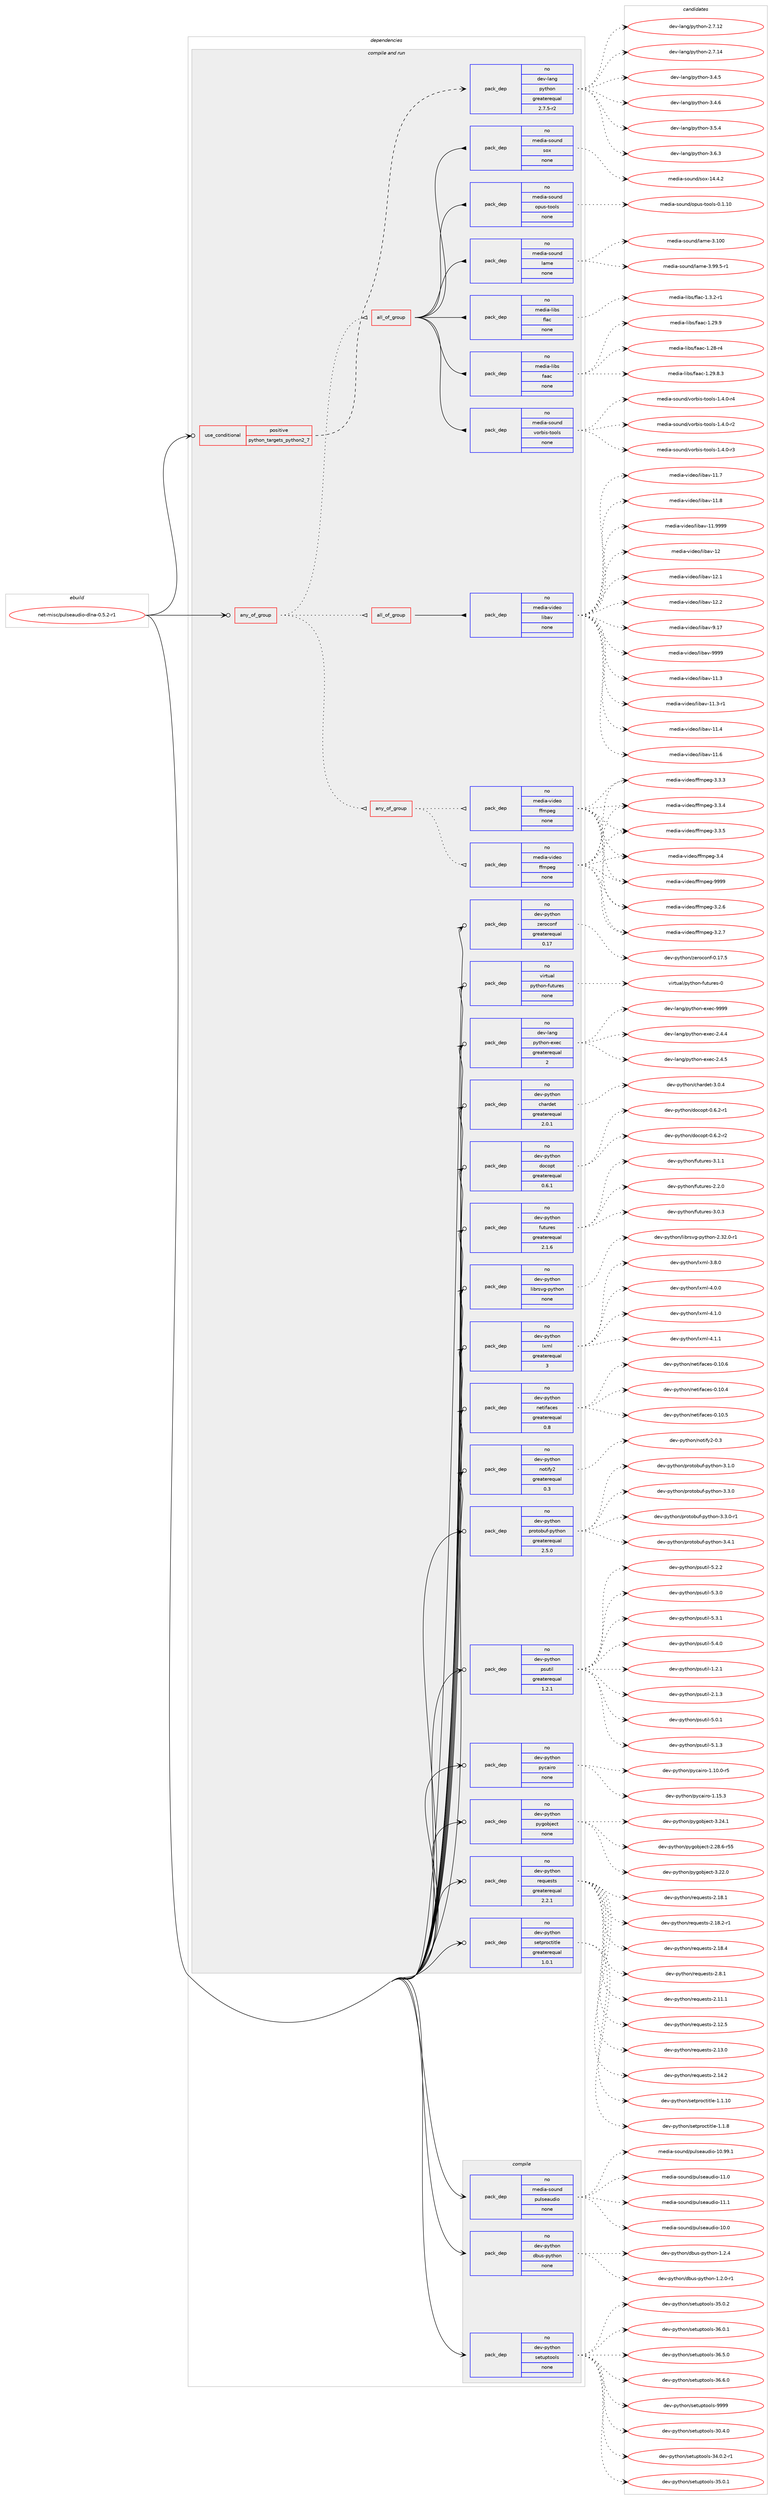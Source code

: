 digraph prolog {

# *************
# Graph options
# *************

newrank=true;
concentrate=true;
compound=true;
graph [rankdir=LR,fontname=Helvetica,fontsize=10,ranksep=1.5];#, ranksep=2.5, nodesep=0.2];
edge  [arrowhead=vee];
node  [fontname=Helvetica,fontsize=10];

# **********
# The ebuild
# **********

subgraph cluster_leftcol {
color=gray;
rank=same;
label=<<i>ebuild</i>>;
id [label="net-misc/pulseaudio-dlna-0.5.2-r1", color=red, width=4, href="../net-misc/pulseaudio-dlna-0.5.2-r1.svg"];
}

# ****************
# The dependencies
# ****************

subgraph cluster_midcol {
color=gray;
label=<<i>dependencies</i>>;
subgraph cluster_compile {
fillcolor="#eeeeee";
style=filled;
label=<<i>compile</i>>;
subgraph pack902 {
dependency1317 [label=<<TABLE BORDER="0" CELLBORDER="1" CELLSPACING="0" CELLPADDING="4" WIDTH="220"><TR><TD ROWSPAN="6" CELLPADDING="30">pack_dep</TD></TR><TR><TD WIDTH="110">no</TD></TR><TR><TD>dev-python</TD></TR><TR><TD>dbus-python</TD></TR><TR><TD>none</TD></TR><TR><TD></TD></TR></TABLE>>, shape=none, color=blue];
}
id:e -> dependency1317:w [weight=20,style="solid",arrowhead="vee"];
subgraph pack903 {
dependency1318 [label=<<TABLE BORDER="0" CELLBORDER="1" CELLSPACING="0" CELLPADDING="4" WIDTH="220"><TR><TD ROWSPAN="6" CELLPADDING="30">pack_dep</TD></TR><TR><TD WIDTH="110">no</TD></TR><TR><TD>dev-python</TD></TR><TR><TD>setuptools</TD></TR><TR><TD>none</TD></TR><TR><TD></TD></TR></TABLE>>, shape=none, color=blue];
}
id:e -> dependency1318:w [weight=20,style="solid",arrowhead="vee"];
subgraph pack904 {
dependency1319 [label=<<TABLE BORDER="0" CELLBORDER="1" CELLSPACING="0" CELLPADDING="4" WIDTH="220"><TR><TD ROWSPAN="6" CELLPADDING="30">pack_dep</TD></TR><TR><TD WIDTH="110">no</TD></TR><TR><TD>media-sound</TD></TR><TR><TD>pulseaudio</TD></TR><TR><TD>none</TD></TR><TR><TD></TD></TR></TABLE>>, shape=none, color=blue];
}
id:e -> dependency1319:w [weight=20,style="solid",arrowhead="vee"];
}
subgraph cluster_compileandrun {
fillcolor="#eeeeee";
style=filled;
label=<<i>compile and run</i>>;
subgraph any13 {
dependency1320 [label=<<TABLE BORDER="0" CELLBORDER="1" CELLSPACING="0" CELLPADDING="4"><TR><TD CELLPADDING="10">any_of_group</TD></TR></TABLE>>, shape=none, color=red];subgraph any14 {
dependency1321 [label=<<TABLE BORDER="0" CELLBORDER="1" CELLSPACING="0" CELLPADDING="4"><TR><TD CELLPADDING="10">any_of_group</TD></TR></TABLE>>, shape=none, color=red];subgraph pack905 {
dependency1322 [label=<<TABLE BORDER="0" CELLBORDER="1" CELLSPACING="0" CELLPADDING="4" WIDTH="220"><TR><TD ROWSPAN="6" CELLPADDING="30">pack_dep</TD></TR><TR><TD WIDTH="110">no</TD></TR><TR><TD>media-video</TD></TR><TR><TD>ffmpeg</TD></TR><TR><TD>none</TD></TR><TR><TD></TD></TR></TABLE>>, shape=none, color=blue];
}
dependency1321:e -> dependency1322:w [weight=20,style="dotted",arrowhead="oinv"];
subgraph pack906 {
dependency1323 [label=<<TABLE BORDER="0" CELLBORDER="1" CELLSPACING="0" CELLPADDING="4" WIDTH="220"><TR><TD ROWSPAN="6" CELLPADDING="30">pack_dep</TD></TR><TR><TD WIDTH="110">no</TD></TR><TR><TD>media-video</TD></TR><TR><TD>ffmpeg</TD></TR><TR><TD>none</TD></TR><TR><TD></TD></TR></TABLE>>, shape=none, color=blue];
}
dependency1321:e -> dependency1323:w [weight=20,style="dotted",arrowhead="oinv"];
}
dependency1320:e -> dependency1321:w [weight=20,style="dotted",arrowhead="oinv"];
subgraph all1 {
dependency1324 [label=<<TABLE BORDER="0" CELLBORDER="1" CELLSPACING="0" CELLPADDING="4"><TR><TD CELLPADDING="10">all_of_group</TD></TR></TABLE>>, shape=none, color=red];subgraph pack907 {
dependency1325 [label=<<TABLE BORDER="0" CELLBORDER="1" CELLSPACING="0" CELLPADDING="4" WIDTH="220"><TR><TD ROWSPAN="6" CELLPADDING="30">pack_dep</TD></TR><TR><TD WIDTH="110">no</TD></TR><TR><TD>media-video</TD></TR><TR><TD>libav</TD></TR><TR><TD>none</TD></TR><TR><TD></TD></TR></TABLE>>, shape=none, color=blue];
}
dependency1324:e -> dependency1325:w [weight=20,style="solid",arrowhead="inv"];
}
dependency1320:e -> dependency1324:w [weight=20,style="dotted",arrowhead="oinv"];
subgraph all2 {
dependency1326 [label=<<TABLE BORDER="0" CELLBORDER="1" CELLSPACING="0" CELLPADDING="4"><TR><TD CELLPADDING="10">all_of_group</TD></TR></TABLE>>, shape=none, color=red];subgraph pack908 {
dependency1327 [label=<<TABLE BORDER="0" CELLBORDER="1" CELLSPACING="0" CELLPADDING="4" WIDTH="220"><TR><TD ROWSPAN="6" CELLPADDING="30">pack_dep</TD></TR><TR><TD WIDTH="110">no</TD></TR><TR><TD>media-libs</TD></TR><TR><TD>faac</TD></TR><TR><TD>none</TD></TR><TR><TD></TD></TR></TABLE>>, shape=none, color=blue];
}
dependency1326:e -> dependency1327:w [weight=20,style="solid",arrowhead="inv"];
subgraph pack909 {
dependency1328 [label=<<TABLE BORDER="0" CELLBORDER="1" CELLSPACING="0" CELLPADDING="4" WIDTH="220"><TR><TD ROWSPAN="6" CELLPADDING="30">pack_dep</TD></TR><TR><TD WIDTH="110">no</TD></TR><TR><TD>media-libs</TD></TR><TR><TD>flac</TD></TR><TR><TD>none</TD></TR><TR><TD></TD></TR></TABLE>>, shape=none, color=blue];
}
dependency1326:e -> dependency1328:w [weight=20,style="solid",arrowhead="inv"];
subgraph pack910 {
dependency1329 [label=<<TABLE BORDER="0" CELLBORDER="1" CELLSPACING="0" CELLPADDING="4" WIDTH="220"><TR><TD ROWSPAN="6" CELLPADDING="30">pack_dep</TD></TR><TR><TD WIDTH="110">no</TD></TR><TR><TD>media-sound</TD></TR><TR><TD>lame</TD></TR><TR><TD>none</TD></TR><TR><TD></TD></TR></TABLE>>, shape=none, color=blue];
}
dependency1326:e -> dependency1329:w [weight=20,style="solid",arrowhead="inv"];
subgraph pack911 {
dependency1330 [label=<<TABLE BORDER="0" CELLBORDER="1" CELLSPACING="0" CELLPADDING="4" WIDTH="220"><TR><TD ROWSPAN="6" CELLPADDING="30">pack_dep</TD></TR><TR><TD WIDTH="110">no</TD></TR><TR><TD>media-sound</TD></TR><TR><TD>opus-tools</TD></TR><TR><TD>none</TD></TR><TR><TD></TD></TR></TABLE>>, shape=none, color=blue];
}
dependency1326:e -> dependency1330:w [weight=20,style="solid",arrowhead="inv"];
subgraph pack912 {
dependency1331 [label=<<TABLE BORDER="0" CELLBORDER="1" CELLSPACING="0" CELLPADDING="4" WIDTH="220"><TR><TD ROWSPAN="6" CELLPADDING="30">pack_dep</TD></TR><TR><TD WIDTH="110">no</TD></TR><TR><TD>media-sound</TD></TR><TR><TD>sox</TD></TR><TR><TD>none</TD></TR><TR><TD></TD></TR></TABLE>>, shape=none, color=blue];
}
dependency1326:e -> dependency1331:w [weight=20,style="solid",arrowhead="inv"];
subgraph pack913 {
dependency1332 [label=<<TABLE BORDER="0" CELLBORDER="1" CELLSPACING="0" CELLPADDING="4" WIDTH="220"><TR><TD ROWSPAN="6" CELLPADDING="30">pack_dep</TD></TR><TR><TD WIDTH="110">no</TD></TR><TR><TD>media-sound</TD></TR><TR><TD>vorbis-tools</TD></TR><TR><TD>none</TD></TR><TR><TD></TD></TR></TABLE>>, shape=none, color=blue];
}
dependency1326:e -> dependency1332:w [weight=20,style="solid",arrowhead="inv"];
}
dependency1320:e -> dependency1326:w [weight=20,style="dotted",arrowhead="oinv"];
}
id:e -> dependency1320:w [weight=20,style="solid",arrowhead="odotvee"];
subgraph cond404 {
dependency1333 [label=<<TABLE BORDER="0" CELLBORDER="1" CELLSPACING="0" CELLPADDING="4"><TR><TD ROWSPAN="3" CELLPADDING="10">use_conditional</TD></TR><TR><TD>positive</TD></TR><TR><TD>python_targets_python2_7</TD></TR></TABLE>>, shape=none, color=red];
subgraph pack914 {
dependency1334 [label=<<TABLE BORDER="0" CELLBORDER="1" CELLSPACING="0" CELLPADDING="4" WIDTH="220"><TR><TD ROWSPAN="6" CELLPADDING="30">pack_dep</TD></TR><TR><TD WIDTH="110">no</TD></TR><TR><TD>dev-lang</TD></TR><TR><TD>python</TD></TR><TR><TD>greaterequal</TD></TR><TR><TD>2.7.5-r2</TD></TR></TABLE>>, shape=none, color=blue];
}
dependency1333:e -> dependency1334:w [weight=20,style="dashed",arrowhead="vee"];
}
id:e -> dependency1333:w [weight=20,style="solid",arrowhead="odotvee"];
subgraph pack915 {
dependency1335 [label=<<TABLE BORDER="0" CELLBORDER="1" CELLSPACING="0" CELLPADDING="4" WIDTH="220"><TR><TD ROWSPAN="6" CELLPADDING="30">pack_dep</TD></TR><TR><TD WIDTH="110">no</TD></TR><TR><TD>dev-lang</TD></TR><TR><TD>python-exec</TD></TR><TR><TD>greaterequal</TD></TR><TR><TD>2</TD></TR></TABLE>>, shape=none, color=blue];
}
id:e -> dependency1335:w [weight=20,style="solid",arrowhead="odotvee"];
subgraph pack916 {
dependency1336 [label=<<TABLE BORDER="0" CELLBORDER="1" CELLSPACING="0" CELLPADDING="4" WIDTH="220"><TR><TD ROWSPAN="6" CELLPADDING="30">pack_dep</TD></TR><TR><TD WIDTH="110">no</TD></TR><TR><TD>dev-python</TD></TR><TR><TD>chardet</TD></TR><TR><TD>greaterequal</TD></TR><TR><TD>2.0.1</TD></TR></TABLE>>, shape=none, color=blue];
}
id:e -> dependency1336:w [weight=20,style="solid",arrowhead="odotvee"];
subgraph pack917 {
dependency1337 [label=<<TABLE BORDER="0" CELLBORDER="1" CELLSPACING="0" CELLPADDING="4" WIDTH="220"><TR><TD ROWSPAN="6" CELLPADDING="30">pack_dep</TD></TR><TR><TD WIDTH="110">no</TD></TR><TR><TD>dev-python</TD></TR><TR><TD>docopt</TD></TR><TR><TD>greaterequal</TD></TR><TR><TD>0.6.1</TD></TR></TABLE>>, shape=none, color=blue];
}
id:e -> dependency1337:w [weight=20,style="solid",arrowhead="odotvee"];
subgraph pack918 {
dependency1338 [label=<<TABLE BORDER="0" CELLBORDER="1" CELLSPACING="0" CELLPADDING="4" WIDTH="220"><TR><TD ROWSPAN="6" CELLPADDING="30">pack_dep</TD></TR><TR><TD WIDTH="110">no</TD></TR><TR><TD>dev-python</TD></TR><TR><TD>futures</TD></TR><TR><TD>greaterequal</TD></TR><TR><TD>2.1.6</TD></TR></TABLE>>, shape=none, color=blue];
}
id:e -> dependency1338:w [weight=20,style="solid",arrowhead="odotvee"];
subgraph pack919 {
dependency1339 [label=<<TABLE BORDER="0" CELLBORDER="1" CELLSPACING="0" CELLPADDING="4" WIDTH="220"><TR><TD ROWSPAN="6" CELLPADDING="30">pack_dep</TD></TR><TR><TD WIDTH="110">no</TD></TR><TR><TD>dev-python</TD></TR><TR><TD>librsvg-python</TD></TR><TR><TD>none</TD></TR><TR><TD></TD></TR></TABLE>>, shape=none, color=blue];
}
id:e -> dependency1339:w [weight=20,style="solid",arrowhead="odotvee"];
subgraph pack920 {
dependency1340 [label=<<TABLE BORDER="0" CELLBORDER="1" CELLSPACING="0" CELLPADDING="4" WIDTH="220"><TR><TD ROWSPAN="6" CELLPADDING="30">pack_dep</TD></TR><TR><TD WIDTH="110">no</TD></TR><TR><TD>dev-python</TD></TR><TR><TD>lxml</TD></TR><TR><TD>greaterequal</TD></TR><TR><TD>3</TD></TR></TABLE>>, shape=none, color=blue];
}
id:e -> dependency1340:w [weight=20,style="solid",arrowhead="odotvee"];
subgraph pack921 {
dependency1341 [label=<<TABLE BORDER="0" CELLBORDER="1" CELLSPACING="0" CELLPADDING="4" WIDTH="220"><TR><TD ROWSPAN="6" CELLPADDING="30">pack_dep</TD></TR><TR><TD WIDTH="110">no</TD></TR><TR><TD>dev-python</TD></TR><TR><TD>netifaces</TD></TR><TR><TD>greaterequal</TD></TR><TR><TD>0.8</TD></TR></TABLE>>, shape=none, color=blue];
}
id:e -> dependency1341:w [weight=20,style="solid",arrowhead="odotvee"];
subgraph pack922 {
dependency1342 [label=<<TABLE BORDER="0" CELLBORDER="1" CELLSPACING="0" CELLPADDING="4" WIDTH="220"><TR><TD ROWSPAN="6" CELLPADDING="30">pack_dep</TD></TR><TR><TD WIDTH="110">no</TD></TR><TR><TD>dev-python</TD></TR><TR><TD>notify2</TD></TR><TR><TD>greaterequal</TD></TR><TR><TD>0.3</TD></TR></TABLE>>, shape=none, color=blue];
}
id:e -> dependency1342:w [weight=20,style="solid",arrowhead="odotvee"];
subgraph pack923 {
dependency1343 [label=<<TABLE BORDER="0" CELLBORDER="1" CELLSPACING="0" CELLPADDING="4" WIDTH="220"><TR><TD ROWSPAN="6" CELLPADDING="30">pack_dep</TD></TR><TR><TD WIDTH="110">no</TD></TR><TR><TD>dev-python</TD></TR><TR><TD>protobuf-python</TD></TR><TR><TD>greaterequal</TD></TR><TR><TD>2.5.0</TD></TR></TABLE>>, shape=none, color=blue];
}
id:e -> dependency1343:w [weight=20,style="solid",arrowhead="odotvee"];
subgraph pack924 {
dependency1344 [label=<<TABLE BORDER="0" CELLBORDER="1" CELLSPACING="0" CELLPADDING="4" WIDTH="220"><TR><TD ROWSPAN="6" CELLPADDING="30">pack_dep</TD></TR><TR><TD WIDTH="110">no</TD></TR><TR><TD>dev-python</TD></TR><TR><TD>psutil</TD></TR><TR><TD>greaterequal</TD></TR><TR><TD>1.2.1</TD></TR></TABLE>>, shape=none, color=blue];
}
id:e -> dependency1344:w [weight=20,style="solid",arrowhead="odotvee"];
subgraph pack925 {
dependency1345 [label=<<TABLE BORDER="0" CELLBORDER="1" CELLSPACING="0" CELLPADDING="4" WIDTH="220"><TR><TD ROWSPAN="6" CELLPADDING="30">pack_dep</TD></TR><TR><TD WIDTH="110">no</TD></TR><TR><TD>dev-python</TD></TR><TR><TD>pycairo</TD></TR><TR><TD>none</TD></TR><TR><TD></TD></TR></TABLE>>, shape=none, color=blue];
}
id:e -> dependency1345:w [weight=20,style="solid",arrowhead="odotvee"];
subgraph pack926 {
dependency1346 [label=<<TABLE BORDER="0" CELLBORDER="1" CELLSPACING="0" CELLPADDING="4" WIDTH="220"><TR><TD ROWSPAN="6" CELLPADDING="30">pack_dep</TD></TR><TR><TD WIDTH="110">no</TD></TR><TR><TD>dev-python</TD></TR><TR><TD>pygobject</TD></TR><TR><TD>none</TD></TR><TR><TD></TD></TR></TABLE>>, shape=none, color=blue];
}
id:e -> dependency1346:w [weight=20,style="solid",arrowhead="odotvee"];
subgraph pack927 {
dependency1347 [label=<<TABLE BORDER="0" CELLBORDER="1" CELLSPACING="0" CELLPADDING="4" WIDTH="220"><TR><TD ROWSPAN="6" CELLPADDING="30">pack_dep</TD></TR><TR><TD WIDTH="110">no</TD></TR><TR><TD>dev-python</TD></TR><TR><TD>requests</TD></TR><TR><TD>greaterequal</TD></TR><TR><TD>2.2.1</TD></TR></TABLE>>, shape=none, color=blue];
}
id:e -> dependency1347:w [weight=20,style="solid",arrowhead="odotvee"];
subgraph pack928 {
dependency1348 [label=<<TABLE BORDER="0" CELLBORDER="1" CELLSPACING="0" CELLPADDING="4" WIDTH="220"><TR><TD ROWSPAN="6" CELLPADDING="30">pack_dep</TD></TR><TR><TD WIDTH="110">no</TD></TR><TR><TD>dev-python</TD></TR><TR><TD>setproctitle</TD></TR><TR><TD>greaterequal</TD></TR><TR><TD>1.0.1</TD></TR></TABLE>>, shape=none, color=blue];
}
id:e -> dependency1348:w [weight=20,style="solid",arrowhead="odotvee"];
subgraph pack929 {
dependency1349 [label=<<TABLE BORDER="0" CELLBORDER="1" CELLSPACING="0" CELLPADDING="4" WIDTH="220"><TR><TD ROWSPAN="6" CELLPADDING="30">pack_dep</TD></TR><TR><TD WIDTH="110">no</TD></TR><TR><TD>dev-python</TD></TR><TR><TD>zeroconf</TD></TR><TR><TD>greaterequal</TD></TR><TR><TD>0.17</TD></TR></TABLE>>, shape=none, color=blue];
}
id:e -> dependency1349:w [weight=20,style="solid",arrowhead="odotvee"];
subgraph pack930 {
dependency1350 [label=<<TABLE BORDER="0" CELLBORDER="1" CELLSPACING="0" CELLPADDING="4" WIDTH="220"><TR><TD ROWSPAN="6" CELLPADDING="30">pack_dep</TD></TR><TR><TD WIDTH="110">no</TD></TR><TR><TD>virtual</TD></TR><TR><TD>python-futures</TD></TR><TR><TD>none</TD></TR><TR><TD></TD></TR></TABLE>>, shape=none, color=blue];
}
id:e -> dependency1350:w [weight=20,style="solid",arrowhead="odotvee"];
}
subgraph cluster_run {
fillcolor="#eeeeee";
style=filled;
label=<<i>run</i>>;
}
}

# **************
# The candidates
# **************

subgraph cluster_choices {
rank=same;
color=gray;
label=<<i>candidates</i>>;

subgraph choice902 {
color=black;
nodesep=1;
choice100101118451121211161041111104710098117115451121211161041111104549465046484511449 [label="dev-python/dbus-python-1.2.0-r1", color=red, width=4,href="../dev-python/dbus-python-1.2.0-r1.svg"];
choice10010111845112121116104111110471009811711545112121116104111110454946504652 [label="dev-python/dbus-python-1.2.4", color=red, width=4,href="../dev-python/dbus-python-1.2.4.svg"];
dependency1317:e -> choice100101118451121211161041111104710098117115451121211161041111104549465046484511449:w [style=dotted,weight="100"];
dependency1317:e -> choice10010111845112121116104111110471009811711545112121116104111110454946504652:w [style=dotted,weight="100"];
}
subgraph choice903 {
color=black;
nodesep=1;
choice100101118451121211161041111104711510111611711211611111110811545514846524648 [label="dev-python/setuptools-30.4.0", color=red, width=4,href="../dev-python/setuptools-30.4.0.svg"];
choice1001011184511212111610411111047115101116117112116111111108115455152464846504511449 [label="dev-python/setuptools-34.0.2-r1", color=red, width=4,href="../dev-python/setuptools-34.0.2-r1.svg"];
choice100101118451121211161041111104711510111611711211611111110811545515346484649 [label="dev-python/setuptools-35.0.1", color=red, width=4,href="../dev-python/setuptools-35.0.1.svg"];
choice100101118451121211161041111104711510111611711211611111110811545515346484650 [label="dev-python/setuptools-35.0.2", color=red, width=4,href="../dev-python/setuptools-35.0.2.svg"];
choice100101118451121211161041111104711510111611711211611111110811545515446484649 [label="dev-python/setuptools-36.0.1", color=red, width=4,href="../dev-python/setuptools-36.0.1.svg"];
choice100101118451121211161041111104711510111611711211611111110811545515446534648 [label="dev-python/setuptools-36.5.0", color=red, width=4,href="../dev-python/setuptools-36.5.0.svg"];
choice100101118451121211161041111104711510111611711211611111110811545515446544648 [label="dev-python/setuptools-36.6.0", color=red, width=4,href="../dev-python/setuptools-36.6.0.svg"];
choice10010111845112121116104111110471151011161171121161111111081154557575757 [label="dev-python/setuptools-9999", color=red, width=4,href="../dev-python/setuptools-9999.svg"];
dependency1318:e -> choice100101118451121211161041111104711510111611711211611111110811545514846524648:w [style=dotted,weight="100"];
dependency1318:e -> choice1001011184511212111610411111047115101116117112116111111108115455152464846504511449:w [style=dotted,weight="100"];
dependency1318:e -> choice100101118451121211161041111104711510111611711211611111110811545515346484649:w [style=dotted,weight="100"];
dependency1318:e -> choice100101118451121211161041111104711510111611711211611111110811545515346484650:w [style=dotted,weight="100"];
dependency1318:e -> choice100101118451121211161041111104711510111611711211611111110811545515446484649:w [style=dotted,weight="100"];
dependency1318:e -> choice100101118451121211161041111104711510111611711211611111110811545515446534648:w [style=dotted,weight="100"];
dependency1318:e -> choice100101118451121211161041111104711510111611711211611111110811545515446544648:w [style=dotted,weight="100"];
dependency1318:e -> choice10010111845112121116104111110471151011161171121161111111081154557575757:w [style=dotted,weight="100"];
}
subgraph choice904 {
color=black;
nodesep=1;
choice109101100105974511511111711010047112117108115101971171001051114549484648 [label="media-sound/pulseaudio-10.0", color=red, width=4,href="../media-sound/pulseaudio-10.0.svg"];
choice109101100105974511511111711010047112117108115101971171001051114549484657574649 [label="media-sound/pulseaudio-10.99.1", color=red, width=4,href="../media-sound/pulseaudio-10.99.1.svg"];
choice109101100105974511511111711010047112117108115101971171001051114549494648 [label="media-sound/pulseaudio-11.0", color=red, width=4,href="../media-sound/pulseaudio-11.0.svg"];
choice109101100105974511511111711010047112117108115101971171001051114549494649 [label="media-sound/pulseaudio-11.1", color=red, width=4,href="../media-sound/pulseaudio-11.1.svg"];
dependency1319:e -> choice109101100105974511511111711010047112117108115101971171001051114549484648:w [style=dotted,weight="100"];
dependency1319:e -> choice109101100105974511511111711010047112117108115101971171001051114549484657574649:w [style=dotted,weight="100"];
dependency1319:e -> choice109101100105974511511111711010047112117108115101971171001051114549494648:w [style=dotted,weight="100"];
dependency1319:e -> choice109101100105974511511111711010047112117108115101971171001051114549494649:w [style=dotted,weight="100"];
}
subgraph choice905 {
color=black;
nodesep=1;
choice109101100105974511810510010111147102102109112101103455146504654 [label="media-video/ffmpeg-3.2.6", color=red, width=4,href="../media-video/ffmpeg-3.2.6.svg"];
choice109101100105974511810510010111147102102109112101103455146504655 [label="media-video/ffmpeg-3.2.7", color=red, width=4,href="../media-video/ffmpeg-3.2.7.svg"];
choice109101100105974511810510010111147102102109112101103455146514651 [label="media-video/ffmpeg-3.3.3", color=red, width=4,href="../media-video/ffmpeg-3.3.3.svg"];
choice109101100105974511810510010111147102102109112101103455146514652 [label="media-video/ffmpeg-3.3.4", color=red, width=4,href="../media-video/ffmpeg-3.3.4.svg"];
choice109101100105974511810510010111147102102109112101103455146514653 [label="media-video/ffmpeg-3.3.5", color=red, width=4,href="../media-video/ffmpeg-3.3.5.svg"];
choice10910110010597451181051001011114710210210911210110345514652 [label="media-video/ffmpeg-3.4", color=red, width=4,href="../media-video/ffmpeg-3.4.svg"];
choice1091011001059745118105100101111471021021091121011034557575757 [label="media-video/ffmpeg-9999", color=red, width=4,href="../media-video/ffmpeg-9999.svg"];
dependency1322:e -> choice109101100105974511810510010111147102102109112101103455146504654:w [style=dotted,weight="100"];
dependency1322:e -> choice109101100105974511810510010111147102102109112101103455146504655:w [style=dotted,weight="100"];
dependency1322:e -> choice109101100105974511810510010111147102102109112101103455146514651:w [style=dotted,weight="100"];
dependency1322:e -> choice109101100105974511810510010111147102102109112101103455146514652:w [style=dotted,weight="100"];
dependency1322:e -> choice109101100105974511810510010111147102102109112101103455146514653:w [style=dotted,weight="100"];
dependency1322:e -> choice10910110010597451181051001011114710210210911210110345514652:w [style=dotted,weight="100"];
dependency1322:e -> choice1091011001059745118105100101111471021021091121011034557575757:w [style=dotted,weight="100"];
}
subgraph choice906 {
color=black;
nodesep=1;
choice109101100105974511810510010111147102102109112101103455146504654 [label="media-video/ffmpeg-3.2.6", color=red, width=4,href="../media-video/ffmpeg-3.2.6.svg"];
choice109101100105974511810510010111147102102109112101103455146504655 [label="media-video/ffmpeg-3.2.7", color=red, width=4,href="../media-video/ffmpeg-3.2.7.svg"];
choice109101100105974511810510010111147102102109112101103455146514651 [label="media-video/ffmpeg-3.3.3", color=red, width=4,href="../media-video/ffmpeg-3.3.3.svg"];
choice109101100105974511810510010111147102102109112101103455146514652 [label="media-video/ffmpeg-3.3.4", color=red, width=4,href="../media-video/ffmpeg-3.3.4.svg"];
choice109101100105974511810510010111147102102109112101103455146514653 [label="media-video/ffmpeg-3.3.5", color=red, width=4,href="../media-video/ffmpeg-3.3.5.svg"];
choice10910110010597451181051001011114710210210911210110345514652 [label="media-video/ffmpeg-3.4", color=red, width=4,href="../media-video/ffmpeg-3.4.svg"];
choice1091011001059745118105100101111471021021091121011034557575757 [label="media-video/ffmpeg-9999", color=red, width=4,href="../media-video/ffmpeg-9999.svg"];
dependency1323:e -> choice109101100105974511810510010111147102102109112101103455146504654:w [style=dotted,weight="100"];
dependency1323:e -> choice109101100105974511810510010111147102102109112101103455146504655:w [style=dotted,weight="100"];
dependency1323:e -> choice109101100105974511810510010111147102102109112101103455146514651:w [style=dotted,weight="100"];
dependency1323:e -> choice109101100105974511810510010111147102102109112101103455146514652:w [style=dotted,weight="100"];
dependency1323:e -> choice109101100105974511810510010111147102102109112101103455146514653:w [style=dotted,weight="100"];
dependency1323:e -> choice10910110010597451181051001011114710210210911210110345514652:w [style=dotted,weight="100"];
dependency1323:e -> choice1091011001059745118105100101111471021021091121011034557575757:w [style=dotted,weight="100"];
}
subgraph choice907 {
color=black;
nodesep=1;
choice10910110010597451181051001011114710810598971184549494651 [label="media-video/libav-11.3", color=red, width=4,href="../media-video/libav-11.3.svg"];
choice109101100105974511810510010111147108105989711845494946514511449 [label="media-video/libav-11.3-r1", color=red, width=4,href="../media-video/libav-11.3-r1.svg"];
choice10910110010597451181051001011114710810598971184549494652 [label="media-video/libav-11.4", color=red, width=4,href="../media-video/libav-11.4.svg"];
choice10910110010597451181051001011114710810598971184549494654 [label="media-video/libav-11.6", color=red, width=4,href="../media-video/libav-11.6.svg"];
choice10910110010597451181051001011114710810598971184549494655 [label="media-video/libav-11.7", color=red, width=4,href="../media-video/libav-11.7.svg"];
choice10910110010597451181051001011114710810598971184549494656 [label="media-video/libav-11.8", color=red, width=4,href="../media-video/libav-11.8.svg"];
choice10910110010597451181051001011114710810598971184549494657575757 [label="media-video/libav-11.9999", color=red, width=4,href="../media-video/libav-11.9999.svg"];
choice1091011001059745118105100101111471081059897118454950 [label="media-video/libav-12", color=red, width=4,href="../media-video/libav-12.svg"];
choice10910110010597451181051001011114710810598971184549504649 [label="media-video/libav-12.1", color=red, width=4,href="../media-video/libav-12.1.svg"];
choice10910110010597451181051001011114710810598971184549504650 [label="media-video/libav-12.2", color=red, width=4,href="../media-video/libav-12.2.svg"];
choice10910110010597451181051001011114710810598971184557464955 [label="media-video/libav-9.17", color=red, width=4,href="../media-video/libav-9.17.svg"];
choice10910110010597451181051001011114710810598971184557575757 [label="media-video/libav-9999", color=red, width=4,href="../media-video/libav-9999.svg"];
dependency1325:e -> choice10910110010597451181051001011114710810598971184549494651:w [style=dotted,weight="100"];
dependency1325:e -> choice109101100105974511810510010111147108105989711845494946514511449:w [style=dotted,weight="100"];
dependency1325:e -> choice10910110010597451181051001011114710810598971184549494652:w [style=dotted,weight="100"];
dependency1325:e -> choice10910110010597451181051001011114710810598971184549494654:w [style=dotted,weight="100"];
dependency1325:e -> choice10910110010597451181051001011114710810598971184549494655:w [style=dotted,weight="100"];
dependency1325:e -> choice10910110010597451181051001011114710810598971184549494656:w [style=dotted,weight="100"];
dependency1325:e -> choice10910110010597451181051001011114710810598971184549494657575757:w [style=dotted,weight="100"];
dependency1325:e -> choice1091011001059745118105100101111471081059897118454950:w [style=dotted,weight="100"];
dependency1325:e -> choice10910110010597451181051001011114710810598971184549504649:w [style=dotted,weight="100"];
dependency1325:e -> choice10910110010597451181051001011114710810598971184549504650:w [style=dotted,weight="100"];
dependency1325:e -> choice10910110010597451181051001011114710810598971184557464955:w [style=dotted,weight="100"];
dependency1325:e -> choice10910110010597451181051001011114710810598971184557575757:w [style=dotted,weight="100"];
}
subgraph choice908 {
color=black;
nodesep=1;
choice1091011001059745108105981154710297979945494650564511452 [label="media-libs/faac-1.28-r4", color=red, width=4,href="../media-libs/faac-1.28-r4.svg"];
choice10910110010597451081059811547102979799454946505746564651 [label="media-libs/faac-1.29.8.3", color=red, width=4,href="../media-libs/faac-1.29.8.3.svg"];
choice1091011001059745108105981154710297979945494650574657 [label="media-libs/faac-1.29.9", color=red, width=4,href="../media-libs/faac-1.29.9.svg"];
dependency1327:e -> choice1091011001059745108105981154710297979945494650564511452:w [style=dotted,weight="100"];
dependency1327:e -> choice10910110010597451081059811547102979799454946505746564651:w [style=dotted,weight="100"];
dependency1327:e -> choice1091011001059745108105981154710297979945494650574657:w [style=dotted,weight="100"];
}
subgraph choice909 {
color=black;
nodesep=1;
choice1091011001059745108105981154710210897994549465146504511449 [label="media-libs/flac-1.3.2-r1", color=red, width=4,href="../media-libs/flac-1.3.2-r1.svg"];
dependency1328:e -> choice1091011001059745108105981154710210897994549465146504511449:w [style=dotted,weight="100"];
}
subgraph choice910 {
color=black;
nodesep=1;
choice10910110010597451151111171101004710897109101455146494848 [label="media-sound/lame-3.100", color=red, width=4,href="../media-sound/lame-3.100.svg"];
choice10910110010597451151111171101004710897109101455146575746534511449 [label="media-sound/lame-3.99.5-r1", color=red, width=4,href="../media-sound/lame-3.99.5-r1.svg"];
dependency1329:e -> choice10910110010597451151111171101004710897109101455146494848:w [style=dotted,weight="100"];
dependency1329:e -> choice10910110010597451151111171101004710897109101455146575746534511449:w [style=dotted,weight="100"];
}
subgraph choice911 {
color=black;
nodesep=1;
choice1091011001059745115111117110100471111121171154511611111110811545484649464948 [label="media-sound/opus-tools-0.1.10", color=red, width=4,href="../media-sound/opus-tools-0.1.10.svg"];
dependency1330:e -> choice1091011001059745115111117110100471111121171154511611111110811545484649464948:w [style=dotted,weight="100"];
}
subgraph choice912 {
color=black;
nodesep=1;
choice10910110010597451151111171101004711511112045495246524650 [label="media-sound/sox-14.4.2", color=red, width=4,href="../media-sound/sox-14.4.2.svg"];
dependency1331:e -> choice10910110010597451151111171101004711511112045495246524650:w [style=dotted,weight="100"];
}
subgraph choice913 {
color=black;
nodesep=1;
choice10910110010597451151111171101004711811111498105115451161111111081154549465246484511450 [label="media-sound/vorbis-tools-1.4.0-r2", color=red, width=4,href="../media-sound/vorbis-tools-1.4.0-r2.svg"];
choice10910110010597451151111171101004711811111498105115451161111111081154549465246484511451 [label="media-sound/vorbis-tools-1.4.0-r3", color=red, width=4,href="../media-sound/vorbis-tools-1.4.0-r3.svg"];
choice10910110010597451151111171101004711811111498105115451161111111081154549465246484511452 [label="media-sound/vorbis-tools-1.4.0-r4", color=red, width=4,href="../media-sound/vorbis-tools-1.4.0-r4.svg"];
dependency1332:e -> choice10910110010597451151111171101004711811111498105115451161111111081154549465246484511450:w [style=dotted,weight="100"];
dependency1332:e -> choice10910110010597451151111171101004711811111498105115451161111111081154549465246484511451:w [style=dotted,weight="100"];
dependency1332:e -> choice10910110010597451151111171101004711811111498105115451161111111081154549465246484511452:w [style=dotted,weight="100"];
}
subgraph choice914 {
color=black;
nodesep=1;
choice10010111845108971101034711212111610411111045504655464950 [label="dev-lang/python-2.7.12", color=red, width=4,href="../dev-lang/python-2.7.12.svg"];
choice10010111845108971101034711212111610411111045504655464952 [label="dev-lang/python-2.7.14", color=red, width=4,href="../dev-lang/python-2.7.14.svg"];
choice100101118451089711010347112121116104111110455146524653 [label="dev-lang/python-3.4.5", color=red, width=4,href="../dev-lang/python-3.4.5.svg"];
choice100101118451089711010347112121116104111110455146524654 [label="dev-lang/python-3.4.6", color=red, width=4,href="../dev-lang/python-3.4.6.svg"];
choice100101118451089711010347112121116104111110455146534652 [label="dev-lang/python-3.5.4", color=red, width=4,href="../dev-lang/python-3.5.4.svg"];
choice100101118451089711010347112121116104111110455146544651 [label="dev-lang/python-3.6.3", color=red, width=4,href="../dev-lang/python-3.6.3.svg"];
dependency1334:e -> choice10010111845108971101034711212111610411111045504655464950:w [style=dotted,weight="100"];
dependency1334:e -> choice10010111845108971101034711212111610411111045504655464952:w [style=dotted,weight="100"];
dependency1334:e -> choice100101118451089711010347112121116104111110455146524653:w [style=dotted,weight="100"];
dependency1334:e -> choice100101118451089711010347112121116104111110455146524654:w [style=dotted,weight="100"];
dependency1334:e -> choice100101118451089711010347112121116104111110455146534652:w [style=dotted,weight="100"];
dependency1334:e -> choice100101118451089711010347112121116104111110455146544651:w [style=dotted,weight="100"];
}
subgraph choice915 {
color=black;
nodesep=1;
choice1001011184510897110103471121211161041111104510112010199455046524652 [label="dev-lang/python-exec-2.4.4", color=red, width=4,href="../dev-lang/python-exec-2.4.4.svg"];
choice1001011184510897110103471121211161041111104510112010199455046524653 [label="dev-lang/python-exec-2.4.5", color=red, width=4,href="../dev-lang/python-exec-2.4.5.svg"];
choice10010111845108971101034711212111610411111045101120101994557575757 [label="dev-lang/python-exec-9999", color=red, width=4,href="../dev-lang/python-exec-9999.svg"];
dependency1335:e -> choice1001011184510897110103471121211161041111104510112010199455046524652:w [style=dotted,weight="100"];
dependency1335:e -> choice1001011184510897110103471121211161041111104510112010199455046524653:w [style=dotted,weight="100"];
dependency1335:e -> choice10010111845108971101034711212111610411111045101120101994557575757:w [style=dotted,weight="100"];
}
subgraph choice916 {
color=black;
nodesep=1;
choice10010111845112121116104111110479910497114100101116455146484652 [label="dev-python/chardet-3.0.4", color=red, width=4,href="../dev-python/chardet-3.0.4.svg"];
dependency1336:e -> choice10010111845112121116104111110479910497114100101116455146484652:w [style=dotted,weight="100"];
}
subgraph choice917 {
color=black;
nodesep=1;
choice1001011184511212111610411111047100111991111121164548465446504511449 [label="dev-python/docopt-0.6.2-r1", color=red, width=4,href="../dev-python/docopt-0.6.2-r1.svg"];
choice1001011184511212111610411111047100111991111121164548465446504511450 [label="dev-python/docopt-0.6.2-r2", color=red, width=4,href="../dev-python/docopt-0.6.2-r2.svg"];
dependency1337:e -> choice1001011184511212111610411111047100111991111121164548465446504511449:w [style=dotted,weight="100"];
dependency1337:e -> choice1001011184511212111610411111047100111991111121164548465446504511450:w [style=dotted,weight="100"];
}
subgraph choice918 {
color=black;
nodesep=1;
choice1001011184511212111610411111047102117116117114101115455046504648 [label="dev-python/futures-2.2.0", color=red, width=4,href="../dev-python/futures-2.2.0.svg"];
choice1001011184511212111610411111047102117116117114101115455146484651 [label="dev-python/futures-3.0.3", color=red, width=4,href="../dev-python/futures-3.0.3.svg"];
choice1001011184511212111610411111047102117116117114101115455146494649 [label="dev-python/futures-3.1.1", color=red, width=4,href="../dev-python/futures-3.1.1.svg"];
dependency1338:e -> choice1001011184511212111610411111047102117116117114101115455046504648:w [style=dotted,weight="100"];
dependency1338:e -> choice1001011184511212111610411111047102117116117114101115455146484651:w [style=dotted,weight="100"];
dependency1338:e -> choice1001011184511212111610411111047102117116117114101115455146494649:w [style=dotted,weight="100"];
}
subgraph choice919 {
color=black;
nodesep=1;
choice10010111845112121116104111110471081059811411511810345112121116104111110455046515046484511449 [label="dev-python/librsvg-python-2.32.0-r1", color=red, width=4,href="../dev-python/librsvg-python-2.32.0-r1.svg"];
dependency1339:e -> choice10010111845112121116104111110471081059811411511810345112121116104111110455046515046484511449:w [style=dotted,weight="100"];
}
subgraph choice920 {
color=black;
nodesep=1;
choice1001011184511212111610411111047108120109108455146564648 [label="dev-python/lxml-3.8.0", color=red, width=4,href="../dev-python/lxml-3.8.0.svg"];
choice1001011184511212111610411111047108120109108455246484648 [label="dev-python/lxml-4.0.0", color=red, width=4,href="../dev-python/lxml-4.0.0.svg"];
choice1001011184511212111610411111047108120109108455246494648 [label="dev-python/lxml-4.1.0", color=red, width=4,href="../dev-python/lxml-4.1.0.svg"];
choice1001011184511212111610411111047108120109108455246494649 [label="dev-python/lxml-4.1.1", color=red, width=4,href="../dev-python/lxml-4.1.1.svg"];
dependency1340:e -> choice1001011184511212111610411111047108120109108455146564648:w [style=dotted,weight="100"];
dependency1340:e -> choice1001011184511212111610411111047108120109108455246484648:w [style=dotted,weight="100"];
dependency1340:e -> choice1001011184511212111610411111047108120109108455246494648:w [style=dotted,weight="100"];
dependency1340:e -> choice1001011184511212111610411111047108120109108455246494649:w [style=dotted,weight="100"];
}
subgraph choice921 {
color=black;
nodesep=1;
choice1001011184511212111610411111047110101116105102979910111545484649484652 [label="dev-python/netifaces-0.10.4", color=red, width=4,href="../dev-python/netifaces-0.10.4.svg"];
choice1001011184511212111610411111047110101116105102979910111545484649484653 [label="dev-python/netifaces-0.10.5", color=red, width=4,href="../dev-python/netifaces-0.10.5.svg"];
choice1001011184511212111610411111047110101116105102979910111545484649484654 [label="dev-python/netifaces-0.10.6", color=red, width=4,href="../dev-python/netifaces-0.10.6.svg"];
dependency1341:e -> choice1001011184511212111610411111047110101116105102979910111545484649484652:w [style=dotted,weight="100"];
dependency1341:e -> choice1001011184511212111610411111047110101116105102979910111545484649484653:w [style=dotted,weight="100"];
dependency1341:e -> choice1001011184511212111610411111047110101116105102979910111545484649484654:w [style=dotted,weight="100"];
}
subgraph choice922 {
color=black;
nodesep=1;
choice10010111845112121116104111110471101111161051021215045484651 [label="dev-python/notify2-0.3", color=red, width=4,href="../dev-python/notify2-0.3.svg"];
dependency1342:e -> choice10010111845112121116104111110471101111161051021215045484651:w [style=dotted,weight="100"];
}
subgraph choice923 {
color=black;
nodesep=1;
choice10010111845112121116104111110471121141111161119811710245112121116104111110455146494648 [label="dev-python/protobuf-python-3.1.0", color=red, width=4,href="../dev-python/protobuf-python-3.1.0.svg"];
choice10010111845112121116104111110471121141111161119811710245112121116104111110455146514648 [label="dev-python/protobuf-python-3.3.0", color=red, width=4,href="../dev-python/protobuf-python-3.3.0.svg"];
choice100101118451121211161041111104711211411111611198117102451121211161041111104551465146484511449 [label="dev-python/protobuf-python-3.3.0-r1", color=red, width=4,href="../dev-python/protobuf-python-3.3.0-r1.svg"];
choice10010111845112121116104111110471121141111161119811710245112121116104111110455146524649 [label="dev-python/protobuf-python-3.4.1", color=red, width=4,href="../dev-python/protobuf-python-3.4.1.svg"];
dependency1343:e -> choice10010111845112121116104111110471121141111161119811710245112121116104111110455146494648:w [style=dotted,weight="100"];
dependency1343:e -> choice10010111845112121116104111110471121141111161119811710245112121116104111110455146514648:w [style=dotted,weight="100"];
dependency1343:e -> choice100101118451121211161041111104711211411111611198117102451121211161041111104551465146484511449:w [style=dotted,weight="100"];
dependency1343:e -> choice10010111845112121116104111110471121141111161119811710245112121116104111110455146524649:w [style=dotted,weight="100"];
}
subgraph choice924 {
color=black;
nodesep=1;
choice1001011184511212111610411111047112115117116105108454946504649 [label="dev-python/psutil-1.2.1", color=red, width=4,href="../dev-python/psutil-1.2.1.svg"];
choice1001011184511212111610411111047112115117116105108455046494651 [label="dev-python/psutil-2.1.3", color=red, width=4,href="../dev-python/psutil-2.1.3.svg"];
choice1001011184511212111610411111047112115117116105108455346484649 [label="dev-python/psutil-5.0.1", color=red, width=4,href="../dev-python/psutil-5.0.1.svg"];
choice1001011184511212111610411111047112115117116105108455346494651 [label="dev-python/psutil-5.1.3", color=red, width=4,href="../dev-python/psutil-5.1.3.svg"];
choice1001011184511212111610411111047112115117116105108455346504650 [label="dev-python/psutil-5.2.2", color=red, width=4,href="../dev-python/psutil-5.2.2.svg"];
choice1001011184511212111610411111047112115117116105108455346514648 [label="dev-python/psutil-5.3.0", color=red, width=4,href="../dev-python/psutil-5.3.0.svg"];
choice1001011184511212111610411111047112115117116105108455346514649 [label="dev-python/psutil-5.3.1", color=red, width=4,href="../dev-python/psutil-5.3.1.svg"];
choice1001011184511212111610411111047112115117116105108455346524648 [label="dev-python/psutil-5.4.0", color=red, width=4,href="../dev-python/psutil-5.4.0.svg"];
dependency1344:e -> choice1001011184511212111610411111047112115117116105108454946504649:w [style=dotted,weight="100"];
dependency1344:e -> choice1001011184511212111610411111047112115117116105108455046494651:w [style=dotted,weight="100"];
dependency1344:e -> choice1001011184511212111610411111047112115117116105108455346484649:w [style=dotted,weight="100"];
dependency1344:e -> choice1001011184511212111610411111047112115117116105108455346494651:w [style=dotted,weight="100"];
dependency1344:e -> choice1001011184511212111610411111047112115117116105108455346504650:w [style=dotted,weight="100"];
dependency1344:e -> choice1001011184511212111610411111047112115117116105108455346514648:w [style=dotted,weight="100"];
dependency1344:e -> choice1001011184511212111610411111047112115117116105108455346514649:w [style=dotted,weight="100"];
dependency1344:e -> choice1001011184511212111610411111047112115117116105108455346524648:w [style=dotted,weight="100"];
}
subgraph choice925 {
color=black;
nodesep=1;
choice10010111845112121116104111110471121219997105114111454946494846484511453 [label="dev-python/pycairo-1.10.0-r5", color=red, width=4,href="../dev-python/pycairo-1.10.0-r5.svg"];
choice1001011184511212111610411111047112121999710511411145494649534651 [label="dev-python/pycairo-1.15.3", color=red, width=4,href="../dev-python/pycairo-1.15.3.svg"];
dependency1345:e -> choice10010111845112121116104111110471121219997105114111454946494846484511453:w [style=dotted,weight="100"];
dependency1345:e -> choice1001011184511212111610411111047112121999710511411145494649534651:w [style=dotted,weight="100"];
}
subgraph choice926 {
color=black;
nodesep=1;
choice1001011184511212111610411111047112121103111981061019911645504650564654451145353 [label="dev-python/pygobject-2.28.6-r55", color=red, width=4,href="../dev-python/pygobject-2.28.6-r55.svg"];
choice1001011184511212111610411111047112121103111981061019911645514650504648 [label="dev-python/pygobject-3.22.0", color=red, width=4,href="../dev-python/pygobject-3.22.0.svg"];
choice1001011184511212111610411111047112121103111981061019911645514650524649 [label="dev-python/pygobject-3.24.1", color=red, width=4,href="../dev-python/pygobject-3.24.1.svg"];
dependency1346:e -> choice1001011184511212111610411111047112121103111981061019911645504650564654451145353:w [style=dotted,weight="100"];
dependency1346:e -> choice1001011184511212111610411111047112121103111981061019911645514650504648:w [style=dotted,weight="100"];
dependency1346:e -> choice1001011184511212111610411111047112121103111981061019911645514650524649:w [style=dotted,weight="100"];
}
subgraph choice927 {
color=black;
nodesep=1;
choice100101118451121211161041111104711410111311710111511611545504649494649 [label="dev-python/requests-2.11.1", color=red, width=4,href="../dev-python/requests-2.11.1.svg"];
choice100101118451121211161041111104711410111311710111511611545504649504653 [label="dev-python/requests-2.12.5", color=red, width=4,href="../dev-python/requests-2.12.5.svg"];
choice100101118451121211161041111104711410111311710111511611545504649514648 [label="dev-python/requests-2.13.0", color=red, width=4,href="../dev-python/requests-2.13.0.svg"];
choice100101118451121211161041111104711410111311710111511611545504649524650 [label="dev-python/requests-2.14.2", color=red, width=4,href="../dev-python/requests-2.14.2.svg"];
choice100101118451121211161041111104711410111311710111511611545504649564649 [label="dev-python/requests-2.18.1", color=red, width=4,href="../dev-python/requests-2.18.1.svg"];
choice1001011184511212111610411111047114101113117101115116115455046495646504511449 [label="dev-python/requests-2.18.2-r1", color=red, width=4,href="../dev-python/requests-2.18.2-r1.svg"];
choice100101118451121211161041111104711410111311710111511611545504649564652 [label="dev-python/requests-2.18.4", color=red, width=4,href="../dev-python/requests-2.18.4.svg"];
choice1001011184511212111610411111047114101113117101115116115455046564649 [label="dev-python/requests-2.8.1", color=red, width=4,href="../dev-python/requests-2.8.1.svg"];
dependency1347:e -> choice100101118451121211161041111104711410111311710111511611545504649494649:w [style=dotted,weight="100"];
dependency1347:e -> choice100101118451121211161041111104711410111311710111511611545504649504653:w [style=dotted,weight="100"];
dependency1347:e -> choice100101118451121211161041111104711410111311710111511611545504649514648:w [style=dotted,weight="100"];
dependency1347:e -> choice100101118451121211161041111104711410111311710111511611545504649524650:w [style=dotted,weight="100"];
dependency1347:e -> choice100101118451121211161041111104711410111311710111511611545504649564649:w [style=dotted,weight="100"];
dependency1347:e -> choice1001011184511212111610411111047114101113117101115116115455046495646504511449:w [style=dotted,weight="100"];
dependency1347:e -> choice100101118451121211161041111104711410111311710111511611545504649564652:w [style=dotted,weight="100"];
dependency1347:e -> choice1001011184511212111610411111047114101113117101115116115455046564649:w [style=dotted,weight="100"];
}
subgraph choice928 {
color=black;
nodesep=1;
choice10010111845112121116104111110471151011161121141119911610511610810145494649464948 [label="dev-python/setproctitle-1.1.10", color=red, width=4,href="../dev-python/setproctitle-1.1.10.svg"];
choice100101118451121211161041111104711510111611211411199116105116108101454946494656 [label="dev-python/setproctitle-1.1.8", color=red, width=4,href="../dev-python/setproctitle-1.1.8.svg"];
dependency1348:e -> choice10010111845112121116104111110471151011161121141119911610511610810145494649464948:w [style=dotted,weight="100"];
dependency1348:e -> choice100101118451121211161041111104711510111611211411199116105116108101454946494656:w [style=dotted,weight="100"];
}
subgraph choice929 {
color=black;
nodesep=1;
choice10010111845112121116104111110471221011141119911111010245484649554653 [label="dev-python/zeroconf-0.17.5", color=red, width=4,href="../dev-python/zeroconf-0.17.5.svg"];
dependency1349:e -> choice10010111845112121116104111110471221011141119911111010245484649554653:w [style=dotted,weight="100"];
}
subgraph choice930 {
color=black;
nodesep=1;
choice1181051141161179710847112121116104111110451021171161171141011154548 [label="virtual/python-futures-0", color=red, width=4,href="../virtual/python-futures-0.svg"];
dependency1350:e -> choice1181051141161179710847112121116104111110451021171161171141011154548:w [style=dotted,weight="100"];
}
}

}
